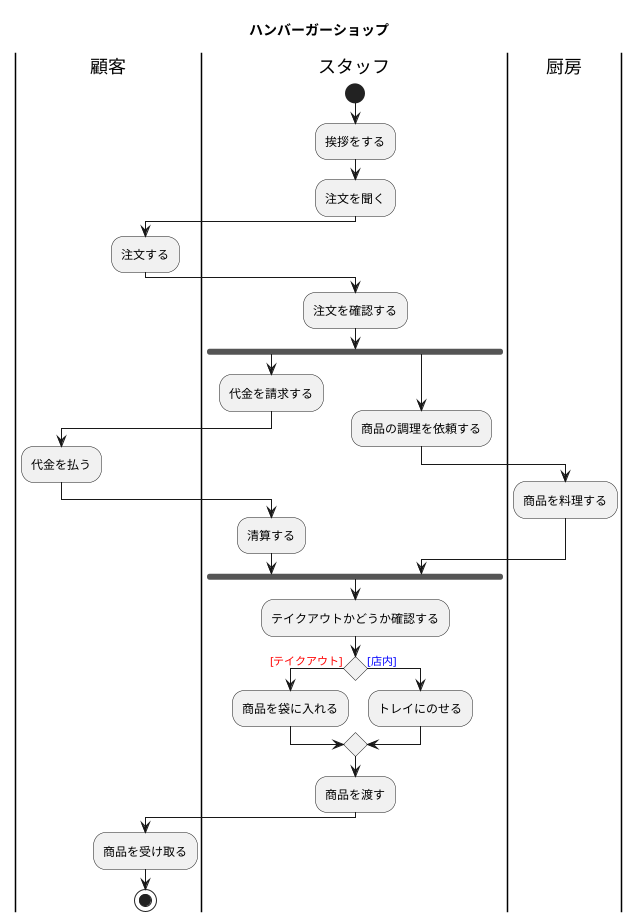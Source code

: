 @startuml
title ハンバーガーショップ
|顧客|
|スタッフ|
start
:挨拶をする;
:注文を聞く;
|顧客|
:注文する;
|スタッフ|
:注文を確認する;
fork
        :代金を請求する;
        |顧客|
        :代金を払う;
        |スタッフ|
        :清算する;
    fork again
    :商品の調理を依頼する;
    |厨房|
    :商品を料理する;
    |スタッフ|
    end fork
    :テイクアウトかどうか確認する;
    if () is (<color:red>[テイクアウト]) then
    :商品を袋に入れる;
    else (<color:blue>[店内])
    :トレイにのせる;
    endif
    :商品を渡す;
    |顧客|
    :商品を受け取る;    
stop
@enduml